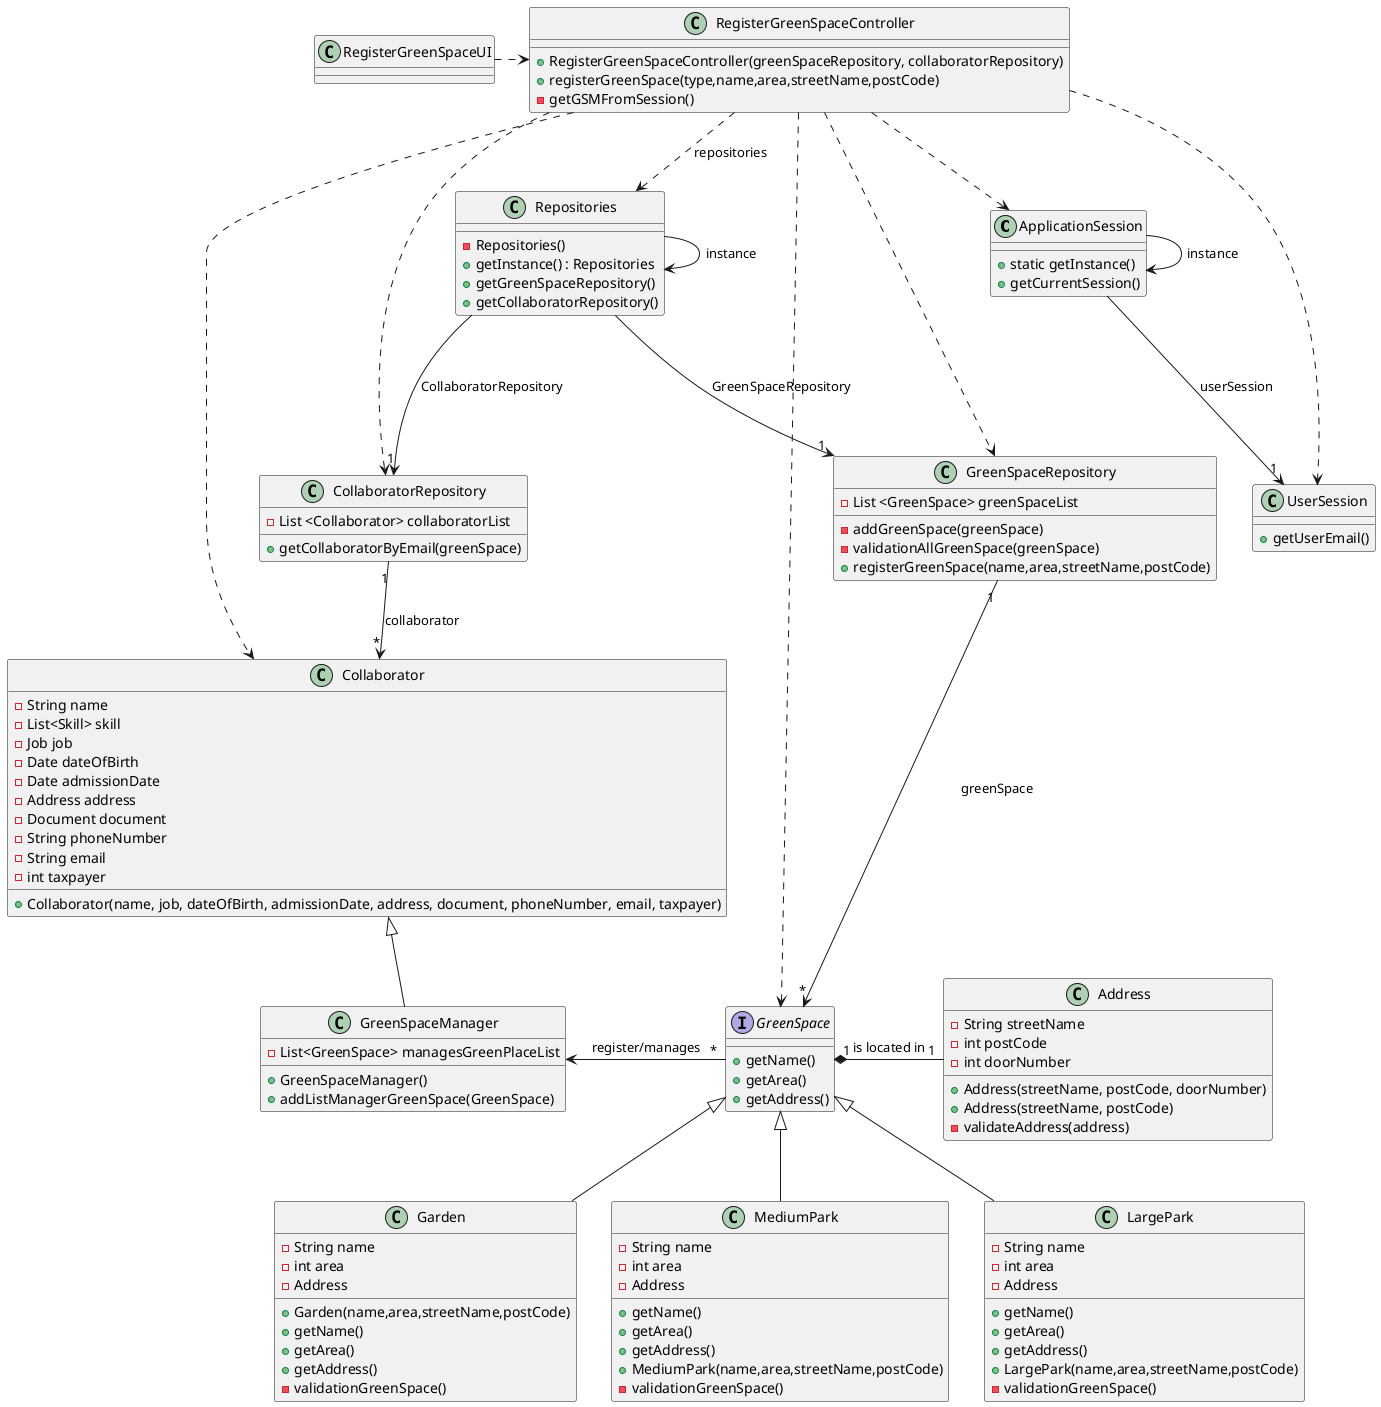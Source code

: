 @startuml
'skinparam monochrome true
skinparam packageStyle rectangle
skinparam shadowing false
skinparam linetype orto

skinparam classAttributeIconSize "1"

'left to right direction

class ApplicationSession
{
    + static getInstance()
    + getCurrentSession()
}

class UserSession
{
    + getUserEmail()
}

interface GreenSpace {

    + getName()
    + getArea()
    + getAddress()

}

class Garden{
    - String name
    - int area
    - Address

    + Garden(name,area,streetName,postCode)
    + getName()
    + getArea()
    + getAddress()
    - validationGreenSpace()
}

class MediumPark{
    - String name
    - int area
    - Address

    + getName()
    + getArea()
    + getAddress()
    + MediumPark(name,area,streetName,postCode)
    - validationGreenSpace()
}

class LargePark{
    - String name
    - int area
    - Address

    + getName()
    + getArea()
    + getAddress()
    + LargePark(name,area,streetName,postCode)
    - validationGreenSpace()

}

class RegisterGreenSpaceController {
    + RegisterGreenSpaceController(greenSpaceRepository, collaboratorRepository)
    + registerGreenSpace(type,name,area,streetName,postCode)
    - getGSMFromSession()

}

class RegisterGreenSpaceUI {
}

class Collaborator {
    -String name
    -List<Skill> skill
    -Job job
    -Date dateOfBirth
    -Date admissionDate
    -Address address
    -Document document
    -String phoneNumber
    -String email
    -int taxpayer

    + Collaborator(name, job, dateOfBirth, admissionDate, address, document, phoneNumber, email, taxpayer)
}

class Address {
    -String streetName
    -int postCode
    -int doorNumber

    +Address(streetName, postCode, doorNumber)
    +Address(streetName, postCode)
    -validateAddress(address)
}

class GreenSpaceManager {
    - List<GreenSpace> managesGreenPlaceList

    + GreenSpaceManager()
    + addListManagerGreenSpace(GreenSpace)

}

class Repositories {

    - Repositories()
    + getInstance() : Repositories
    + getGreenSpaceRepository()
    + getCollaboratorRepository()
}

class CollaboratorRepository {
    - List <Collaborator> collaboratorList

    + getCollaboratorByEmail(greenSpace)
}

class GreenSpaceRepository {
    - List <GreenSpace> greenSpaceList

    - addGreenSpace(greenSpace)
    - validationAllGreenSpace(greenSpace)
    + registerGreenSpace(name,area,streetName,postCode)
}

'-------------------Instance-------------------
Repositories -> Repositories : instance
ApplicationSession -> ApplicationSession : instance

'-------------------UI-------------------
RegisterGreenSpaceUI .> RegisterGreenSpaceController

'-------------------Controller-------------------
RegisterGreenSpaceController ..> Repositories : repositories
RegisterGreenSpaceController ..> ApplicationSession
RegisterGreenSpaceController ...> UserSession
RegisterGreenSpaceController ...> GreenSpaceRepository
RegisterGreenSpaceController ...> CollaboratorRepository
RegisterGreenSpaceController ...> Collaborator
RegisterGreenSpaceController ...> GreenSpace

'-------------------ApplicationSession-------------------
ApplicationSession ---> "1" UserSession : userSession

'-------------------Repositories-------------------
Repositories ---> "1" GreenSpaceRepository : GreenSpaceRepository
Repositories ---> "1" CollaboratorRepository : CollaboratorRepository

'-------------------CollaboratorRepository-------------------
CollaboratorRepository "1"  --> "*" Collaborator : collaborator

'-------------------GreenSpaceRepository-------------------
GreenSpaceRepository "1" --> "*" GreenSpace : greenSpace

'-------------------Collaborator-------------------
Collaborator <|-- GreenSpaceManager

'-------------------Green Space Manager-------------------
GreenSpaceManager <- "*" GreenSpace : register/manages

'-------------------GreenSpace-------------------
GreenSpace <|-- Garden
GreenSpace <|-- MediumPark
GreenSpace <|-- LargePark

GreenSpace "1" *- "1" Address : is located in




@enduml
